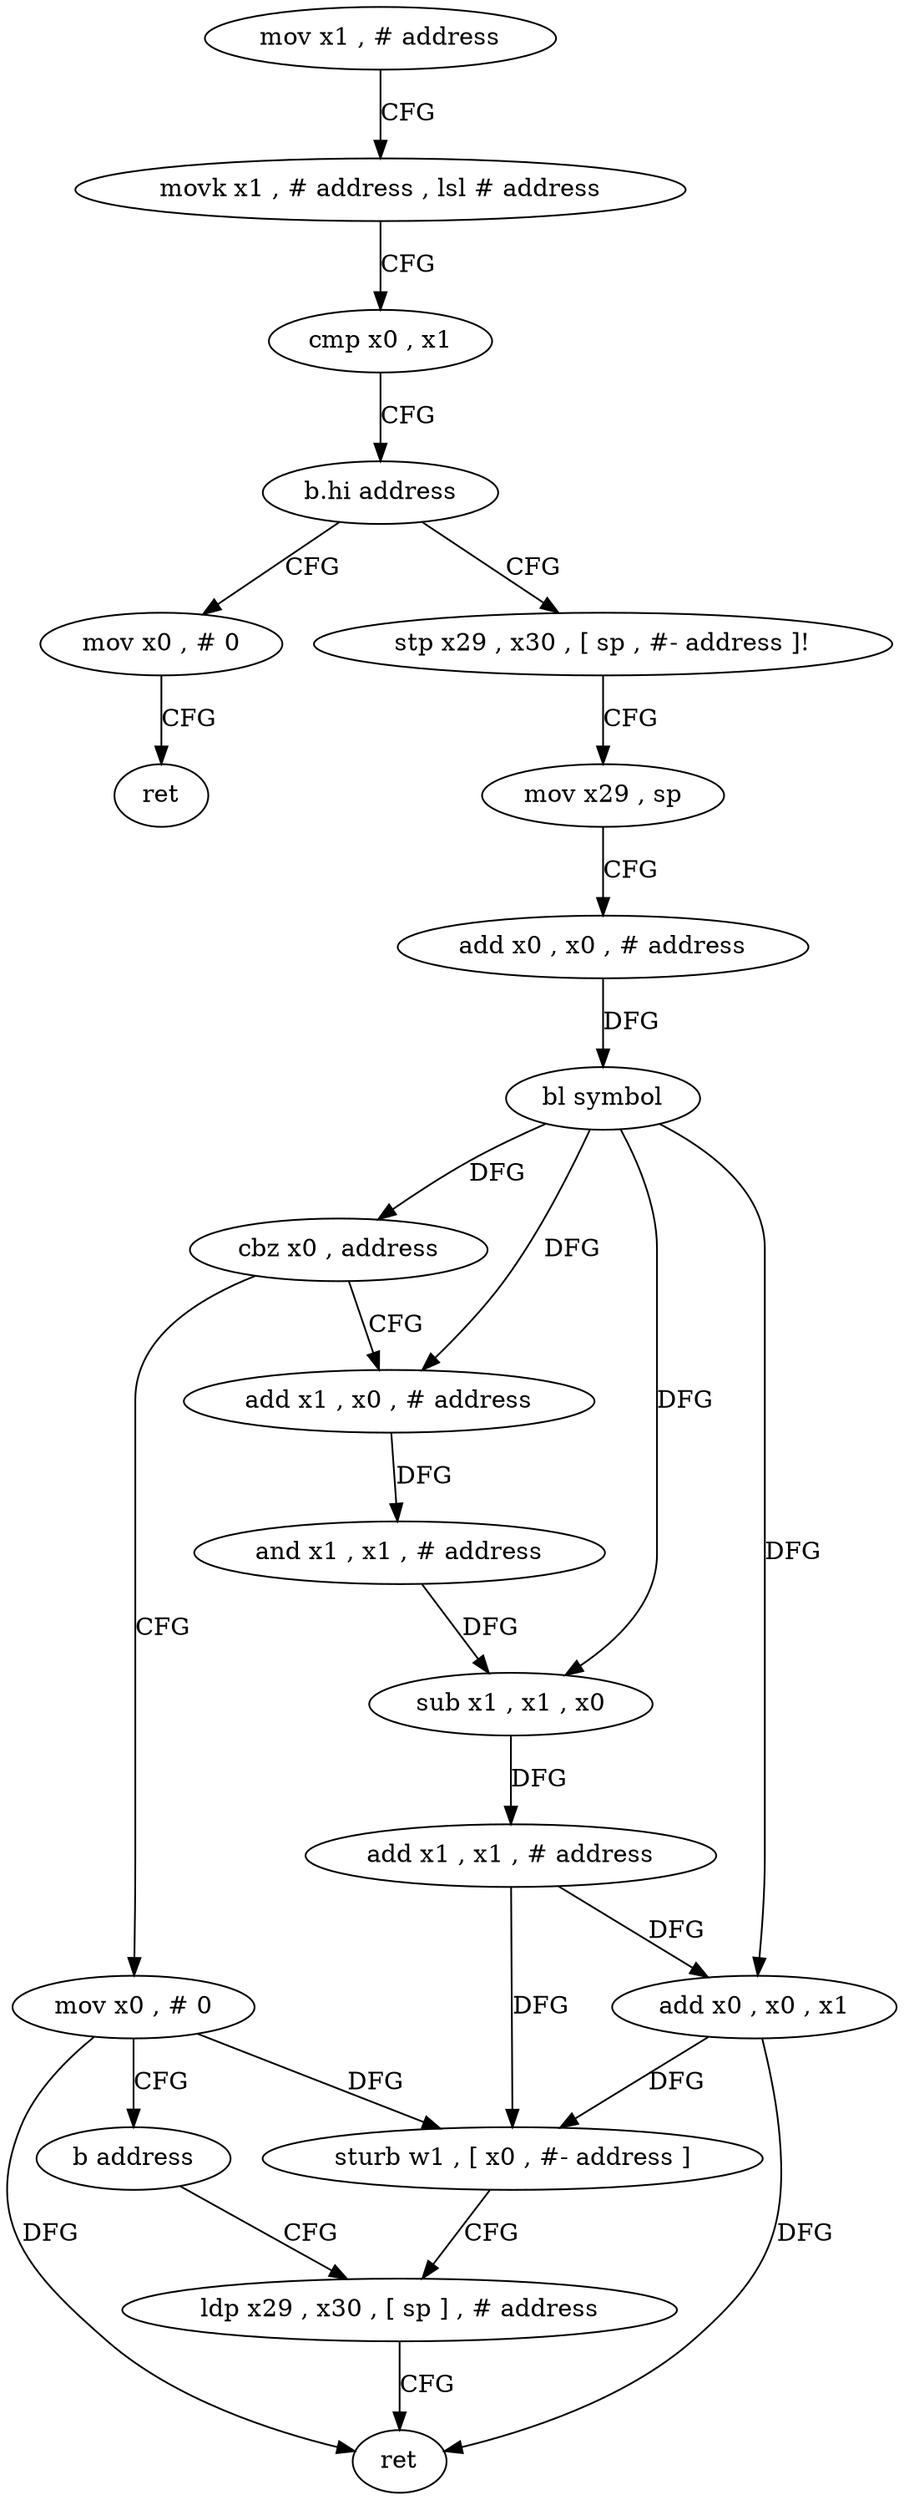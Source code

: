 digraph "func" {
"4397244" [label = "mov x1 , # address" ]
"4397248" [label = "movk x1 , # address , lsl # address" ]
"4397252" [label = "cmp x0 , x1" ]
"4397256" [label = "b.hi address" ]
"4397312" [label = "mov x0 , # 0" ]
"4397260" [label = "stp x29 , x30 , [ sp , #- address ]!" ]
"4397316" [label = "ret" ]
"4397264" [label = "mov x29 , sp" ]
"4397268" [label = "add x0 , x0 , # address" ]
"4397272" [label = "bl symbol" ]
"4397276" [label = "cbz x0 , address" ]
"4397320" [label = "mov x0 , # 0" ]
"4397280" [label = "add x1 , x0 , # address" ]
"4397324" [label = "b address" ]
"4397304" [label = "ldp x29 , x30 , [ sp ] , # address" ]
"4397284" [label = "and x1 , x1 , # address" ]
"4397288" [label = "sub x1 , x1 , x0" ]
"4397292" [label = "add x1 , x1 , # address" ]
"4397296" [label = "add x0 , x0 , x1" ]
"4397300" [label = "sturb w1 , [ x0 , #- address ]" ]
"4397308" [label = "ret" ]
"4397244" -> "4397248" [ label = "CFG" ]
"4397248" -> "4397252" [ label = "CFG" ]
"4397252" -> "4397256" [ label = "CFG" ]
"4397256" -> "4397312" [ label = "CFG" ]
"4397256" -> "4397260" [ label = "CFG" ]
"4397312" -> "4397316" [ label = "CFG" ]
"4397260" -> "4397264" [ label = "CFG" ]
"4397264" -> "4397268" [ label = "CFG" ]
"4397268" -> "4397272" [ label = "DFG" ]
"4397272" -> "4397276" [ label = "DFG" ]
"4397272" -> "4397280" [ label = "DFG" ]
"4397272" -> "4397288" [ label = "DFG" ]
"4397272" -> "4397296" [ label = "DFG" ]
"4397276" -> "4397320" [ label = "CFG" ]
"4397276" -> "4397280" [ label = "CFG" ]
"4397320" -> "4397324" [ label = "CFG" ]
"4397320" -> "4397300" [ label = "DFG" ]
"4397320" -> "4397308" [ label = "DFG" ]
"4397280" -> "4397284" [ label = "DFG" ]
"4397324" -> "4397304" [ label = "CFG" ]
"4397304" -> "4397308" [ label = "CFG" ]
"4397284" -> "4397288" [ label = "DFG" ]
"4397288" -> "4397292" [ label = "DFG" ]
"4397292" -> "4397296" [ label = "DFG" ]
"4397292" -> "4397300" [ label = "DFG" ]
"4397296" -> "4397300" [ label = "DFG" ]
"4397296" -> "4397308" [ label = "DFG" ]
"4397300" -> "4397304" [ label = "CFG" ]
}
